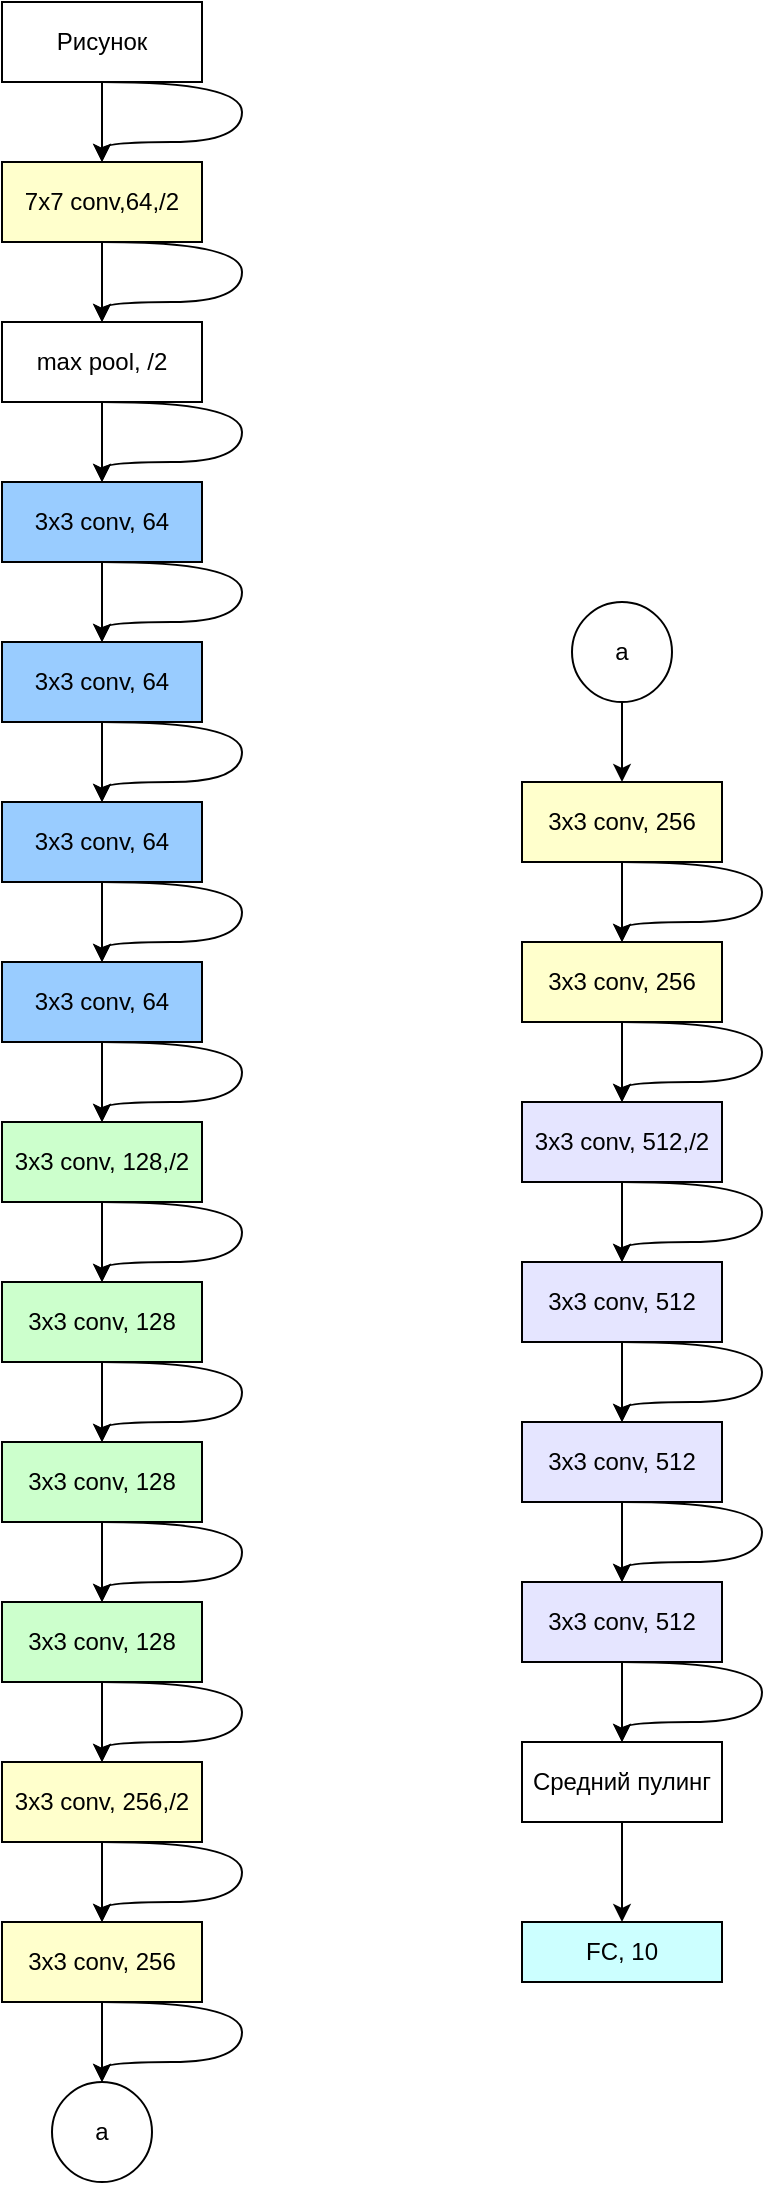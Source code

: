 <mxfile version="24.5.4" type="device" pages="3">
  <diagram name="Diagram" id="m8FLhAIfwvKZeJeV_rK2">
    <mxGraphModel dx="1500" dy="1146" grid="1" gridSize="10" guides="1" tooltips="1" connect="1" arrows="1" fold="1" page="0" pageScale="1" pageWidth="827" pageHeight="1169" math="0" shadow="0">
      <root>
        <mxCell id="0" />
        <mxCell id="1" parent="0" />
        <mxCell id="J-JsFPjW-MlSmSigU-X9-43" style="edgeStyle=orthogonalEdgeStyle;rounded=0;orthogonalLoop=1;jettySize=auto;html=1;exitX=0.5;exitY=1;exitDx=0;exitDy=0;curved=1;" edge="1" parent="1" source="2">
          <mxGeometry relative="1" as="geometry">
            <mxPoint x="140" y="-200" as="targetPoint" />
            <Array as="points">
              <mxPoint x="210" y="-240" />
              <mxPoint x="210" y="-210" />
              <mxPoint x="140" y="-210" />
            </Array>
          </mxGeometry>
        </mxCell>
        <mxCell id="2" value="Рисунок" style="shape=rectangle;whiteSpace=wrap;html=1;" parent="1" vertex="1">
          <mxGeometry x="90" y="-280" width="100" height="40" as="geometry" />
        </mxCell>
        <mxCell id="3" value="7x7 conv,64,/2" style="shape=rectangle;whiteSpace=wrap;html=1;fillColor=#FFFFCC;" parent="1" vertex="1">
          <mxGeometry x="90" y="-200" width="100" height="40" as="geometry" />
        </mxCell>
        <mxCell id="4" value="max pool, /2" style="shape=rectangle;whiteSpace=wrap;html=1;" parent="1" vertex="1">
          <mxGeometry x="90" y="-120" width="100" height="40" as="geometry" />
        </mxCell>
        <mxCell id="5" value="3x3 conv, 64" style="shape=rectangle;whiteSpace=wrap;html=1;fillColor=#99CCFF;" parent="1" vertex="1">
          <mxGeometry x="90" y="-40" width="100" height="40" as="geometry" />
        </mxCell>
        <mxCell id="6" value="3x3 conv, 64" style="shape=rectangle;whiteSpace=wrap;html=1;fillColor=#99CCFF;" parent="1" vertex="1">
          <mxGeometry x="90" y="40" width="100" height="40" as="geometry" />
        </mxCell>
        <mxCell id="7" value="3x3 conv, 64" style="shape=rectangle;whiteSpace=wrap;html=1;fillColor=#99CCFF;" parent="1" vertex="1">
          <mxGeometry x="90" y="120" width="100" height="40" as="geometry" />
        </mxCell>
        <mxCell id="8" value="3x3 conv, 64" style="shape=rectangle;whiteSpace=wrap;html=1;fillColor=#99CCFF;" parent="1" vertex="1">
          <mxGeometry x="90" y="200" width="100" height="40" as="geometry" />
        </mxCell>
        <mxCell id="9" value="3x3 conv, 128,/2" style="shape=rectangle;whiteSpace=wrap;html=1;fillColor=#CCFFCC;" parent="1" vertex="1">
          <mxGeometry x="90" y="280" width="100" height="40" as="geometry" />
        </mxCell>
        <mxCell id="10" value="3x3 conv, 128" style="shape=rectangle;whiteSpace=wrap;html=1;fillColor=#CCFFCC;" parent="1" vertex="1">
          <mxGeometry x="90" y="360" width="100" height="40" as="geometry" />
        </mxCell>
        <mxCell id="11" value="3x3 conv, 128" style="shape=rectangle;whiteSpace=wrap;html=1;fillColor=#CCFFCC;" parent="1" vertex="1">
          <mxGeometry x="90" y="440" width="100" height="40" as="geometry" />
        </mxCell>
        <mxCell id="12" value="3x3 conv, 128" style="shape=rectangle;whiteSpace=wrap;html=1;fillColor=#CCFFCC;" parent="1" vertex="1">
          <mxGeometry x="90" y="520" width="100" height="40" as="geometry" />
        </mxCell>
        <mxCell id="13" value="3x3 conv, 256,/2" style="shape=rectangle;whiteSpace=wrap;html=1;fillColor=#FFFFCC;" parent="1" vertex="1">
          <mxGeometry x="90" y="600" width="100" height="40" as="geometry" />
        </mxCell>
        <mxCell id="J-JsFPjW-MlSmSigU-X9-64" style="edgeStyle=orthogonalEdgeStyle;rounded=0;orthogonalLoop=1;jettySize=auto;html=1;exitX=0.5;exitY=1;exitDx=0;exitDy=0;entryX=0.5;entryY=0;entryDx=0;entryDy=0;" edge="1" parent="1" source="14" target="J-JsFPjW-MlSmSigU-X9-63">
          <mxGeometry relative="1" as="geometry" />
        </mxCell>
        <mxCell id="14" value="3x3 conv, 256" style="shape=rectangle;whiteSpace=wrap;html=1;fillColor=#FFFFCC;" parent="1" vertex="1">
          <mxGeometry x="90" y="680" width="100" height="40" as="geometry" />
        </mxCell>
        <mxCell id="15" value="3x3 conv, 256" style="shape=rectangle;whiteSpace=wrap;html=1;fillColor=#FFFFCC;" parent="1" vertex="1">
          <mxGeometry x="350" y="110" width="100" height="40" as="geometry" />
        </mxCell>
        <mxCell id="16" value="3x3 conv, 256" style="shape=rectangle;whiteSpace=wrap;html=1;fillColor=#FFFFCC;" parent="1" vertex="1">
          <mxGeometry x="350" y="190" width="100" height="40" as="geometry" />
        </mxCell>
        <mxCell id="17" value="3x3 conv, 512,/2" style="shape=rectangle;whiteSpace=wrap;html=1;fillColor=#E5E5FF;" parent="1" vertex="1">
          <mxGeometry x="350" y="270" width="100" height="40" as="geometry" />
        </mxCell>
        <mxCell id="18" value="3x3 conv, 512" style="shape=rectangle;whiteSpace=wrap;html=1;fillColor=#E5E5FF;" parent="1" vertex="1">
          <mxGeometry x="350" y="350" width="100" height="40" as="geometry" />
        </mxCell>
        <mxCell id="19" value="3x3 conv, 512" style="shape=rectangle;whiteSpace=wrap;html=1;fillColor=#E5E5FF;" parent="1" vertex="1">
          <mxGeometry x="350" y="430" width="100" height="40" as="geometry" />
        </mxCell>
        <mxCell id="20" value="3x3 conv, 512" style="shape=rectangle;whiteSpace=wrap;html=1;fillColor=#E5E5FF;" parent="1" vertex="1">
          <mxGeometry x="350" y="510" width="100" height="40" as="geometry" />
        </mxCell>
        <mxCell id="21" value="Средний пулинг" style="shape=rectangle;whiteSpace=wrap;html=1;" parent="1" vertex="1">
          <mxGeometry x="350" y="590" width="100" height="40" as="geometry" />
        </mxCell>
        <mxCell id="22" value="FC, 10" style="shape=rectangle;whiteSpace=wrap;html=1;fillColor=#CCFFFF;" parent="1" vertex="1">
          <mxGeometry x="350" y="680" width="100" height="30" as="geometry" />
        </mxCell>
        <mxCell id="23" parent="1" source="2" target="3" edge="1">
          <mxGeometry relative="1" as="geometry" />
        </mxCell>
        <mxCell id="24" parent="1" source="3" target="4" edge="1">
          <mxGeometry relative="1" as="geometry" />
        </mxCell>
        <mxCell id="25" parent="1" source="4" target="5" edge="1">
          <mxGeometry relative="1" as="geometry" />
        </mxCell>
        <mxCell id="26" parent="1" source="5" target="6" edge="1">
          <mxGeometry relative="1" as="geometry" />
        </mxCell>
        <mxCell id="27" parent="1" source="6" target="7" edge="1">
          <mxGeometry relative="1" as="geometry" />
        </mxCell>
        <mxCell id="28" parent="1" source="7" target="8" edge="1">
          <mxGeometry relative="1" as="geometry" />
        </mxCell>
        <mxCell id="29" parent="1" source="8" target="9" edge="1">
          <mxGeometry relative="1" as="geometry" />
        </mxCell>
        <mxCell id="30" parent="1" source="9" target="10" edge="1">
          <mxGeometry relative="1" as="geometry" />
        </mxCell>
        <mxCell id="31" parent="1" source="10" target="11" edge="1">
          <mxGeometry relative="1" as="geometry" />
        </mxCell>
        <mxCell id="32" parent="1" source="11" target="12" edge="1">
          <mxGeometry relative="1" as="geometry" />
        </mxCell>
        <mxCell id="33" parent="1" source="12" target="13" edge="1">
          <mxGeometry relative="1" as="geometry" />
        </mxCell>
        <mxCell id="34" parent="1" source="13" target="14" edge="1">
          <mxGeometry relative="1" as="geometry" />
        </mxCell>
        <mxCell id="36" parent="1" source="15" target="16" edge="1">
          <mxGeometry relative="1" as="geometry" />
        </mxCell>
        <mxCell id="37" parent="1" source="16" target="17" edge="1">
          <mxGeometry relative="1" as="geometry" />
        </mxCell>
        <mxCell id="38" parent="1" source="17" target="18" edge="1">
          <mxGeometry relative="1" as="geometry" />
        </mxCell>
        <mxCell id="39" parent="1" source="18" target="19" edge="1">
          <mxGeometry relative="1" as="geometry" />
        </mxCell>
        <mxCell id="40" parent="1" source="19" target="20" edge="1">
          <mxGeometry relative="1" as="geometry" />
        </mxCell>
        <mxCell id="41" parent="1" source="20" target="21" edge="1">
          <mxGeometry relative="1" as="geometry" />
        </mxCell>
        <mxCell id="42" parent="1" source="21" target="22" edge="1">
          <mxGeometry relative="1" as="geometry" />
        </mxCell>
        <mxCell id="J-JsFPjW-MlSmSigU-X9-44" style="edgeStyle=orthogonalEdgeStyle;rounded=0;orthogonalLoop=1;jettySize=auto;html=1;exitX=0.5;exitY=1;exitDx=0;exitDy=0;curved=1;" edge="1" parent="1">
          <mxGeometry relative="1" as="geometry">
            <mxPoint x="140" y="-160" as="sourcePoint" />
            <mxPoint x="140" y="-120" as="targetPoint" />
            <Array as="points">
              <mxPoint x="210" y="-160" />
              <mxPoint x="210" y="-130" />
              <mxPoint x="140" y="-130" />
            </Array>
          </mxGeometry>
        </mxCell>
        <mxCell id="J-JsFPjW-MlSmSigU-X9-45" style="edgeStyle=orthogonalEdgeStyle;rounded=0;orthogonalLoop=1;jettySize=auto;html=1;exitX=0.5;exitY=1;exitDx=0;exitDy=0;curved=1;" edge="1" parent="1">
          <mxGeometry relative="1" as="geometry">
            <mxPoint x="140" y="-80" as="sourcePoint" />
            <mxPoint x="140" y="-40" as="targetPoint" />
            <Array as="points">
              <mxPoint x="210" y="-80" />
              <mxPoint x="210" y="-50" />
              <mxPoint x="140" y="-50" />
            </Array>
          </mxGeometry>
        </mxCell>
        <mxCell id="J-JsFPjW-MlSmSigU-X9-46" style="edgeStyle=orthogonalEdgeStyle;rounded=0;orthogonalLoop=1;jettySize=auto;html=1;exitX=0.5;exitY=1;exitDx=0;exitDy=0;curved=1;" edge="1" parent="1">
          <mxGeometry relative="1" as="geometry">
            <mxPoint x="140" as="sourcePoint" />
            <mxPoint x="140" y="40" as="targetPoint" />
            <Array as="points">
              <mxPoint x="210" />
              <mxPoint x="210" y="30" />
              <mxPoint x="140" y="30" />
            </Array>
          </mxGeometry>
        </mxCell>
        <mxCell id="J-JsFPjW-MlSmSigU-X9-47" style="edgeStyle=orthogonalEdgeStyle;rounded=0;orthogonalLoop=1;jettySize=auto;html=1;exitX=0.5;exitY=1;exitDx=0;exitDy=0;curved=1;" edge="1" parent="1">
          <mxGeometry relative="1" as="geometry">
            <mxPoint x="140" y="80" as="sourcePoint" />
            <mxPoint x="140" y="120" as="targetPoint" />
            <Array as="points">
              <mxPoint x="210" y="80" />
              <mxPoint x="210" y="110" />
              <mxPoint x="140" y="110" />
            </Array>
          </mxGeometry>
        </mxCell>
        <mxCell id="J-JsFPjW-MlSmSigU-X9-48" style="edgeStyle=orthogonalEdgeStyle;rounded=0;orthogonalLoop=1;jettySize=auto;html=1;exitX=0.5;exitY=1;exitDx=0;exitDy=0;curved=1;" edge="1" parent="1">
          <mxGeometry relative="1" as="geometry">
            <mxPoint x="140" y="160" as="sourcePoint" />
            <mxPoint x="140" y="200" as="targetPoint" />
            <Array as="points">
              <mxPoint x="210" y="160" />
              <mxPoint x="210" y="190" />
              <mxPoint x="140" y="190" />
            </Array>
          </mxGeometry>
        </mxCell>
        <mxCell id="J-JsFPjW-MlSmSigU-X9-49" style="edgeStyle=orthogonalEdgeStyle;rounded=0;orthogonalLoop=1;jettySize=auto;html=1;exitX=0.5;exitY=1;exitDx=0;exitDy=0;curved=1;" edge="1" parent="1">
          <mxGeometry relative="1" as="geometry">
            <mxPoint x="140" y="240" as="sourcePoint" />
            <mxPoint x="140" y="280" as="targetPoint" />
            <Array as="points">
              <mxPoint x="210" y="240" />
              <mxPoint x="210" y="270" />
              <mxPoint x="140" y="270" />
            </Array>
          </mxGeometry>
        </mxCell>
        <mxCell id="J-JsFPjW-MlSmSigU-X9-50" style="edgeStyle=orthogonalEdgeStyle;rounded=0;orthogonalLoop=1;jettySize=auto;html=1;exitX=0.5;exitY=1;exitDx=0;exitDy=0;curved=1;" edge="1" parent="1">
          <mxGeometry relative="1" as="geometry">
            <mxPoint x="140" y="320" as="sourcePoint" />
            <mxPoint x="140" y="360" as="targetPoint" />
            <Array as="points">
              <mxPoint x="210" y="320" />
              <mxPoint x="210" y="350" />
              <mxPoint x="140" y="350" />
            </Array>
          </mxGeometry>
        </mxCell>
        <mxCell id="J-JsFPjW-MlSmSigU-X9-51" style="edgeStyle=orthogonalEdgeStyle;rounded=0;orthogonalLoop=1;jettySize=auto;html=1;exitX=0.5;exitY=1;exitDx=0;exitDy=0;curved=1;" edge="1" parent="1">
          <mxGeometry relative="1" as="geometry">
            <mxPoint x="140" y="400" as="sourcePoint" />
            <mxPoint x="140" y="440" as="targetPoint" />
            <Array as="points">
              <mxPoint x="210" y="400" />
              <mxPoint x="210" y="430" />
              <mxPoint x="140" y="430" />
            </Array>
          </mxGeometry>
        </mxCell>
        <mxCell id="J-JsFPjW-MlSmSigU-X9-52" style="edgeStyle=orthogonalEdgeStyle;rounded=0;orthogonalLoop=1;jettySize=auto;html=1;exitX=0.5;exitY=1;exitDx=0;exitDy=0;curved=1;" edge="1" parent="1">
          <mxGeometry relative="1" as="geometry">
            <mxPoint x="140" y="480" as="sourcePoint" />
            <mxPoint x="140" y="520" as="targetPoint" />
            <Array as="points">
              <mxPoint x="210" y="480" />
              <mxPoint x="210" y="510" />
              <mxPoint x="140" y="510" />
            </Array>
          </mxGeometry>
        </mxCell>
        <mxCell id="J-JsFPjW-MlSmSigU-X9-53" style="edgeStyle=orthogonalEdgeStyle;rounded=0;orthogonalLoop=1;jettySize=auto;html=1;exitX=0.5;exitY=1;exitDx=0;exitDy=0;curved=1;" edge="1" parent="1">
          <mxGeometry relative="1" as="geometry">
            <mxPoint x="140" y="560" as="sourcePoint" />
            <mxPoint x="140" y="600" as="targetPoint" />
            <Array as="points">
              <mxPoint x="210" y="560" />
              <mxPoint x="210" y="590" />
              <mxPoint x="140" y="590" />
            </Array>
          </mxGeometry>
        </mxCell>
        <mxCell id="J-JsFPjW-MlSmSigU-X9-54" style="edgeStyle=orthogonalEdgeStyle;rounded=0;orthogonalLoop=1;jettySize=auto;html=1;exitX=0.5;exitY=1;exitDx=0;exitDy=0;curved=1;" edge="1" parent="1">
          <mxGeometry relative="1" as="geometry">
            <mxPoint x="140" y="640" as="sourcePoint" />
            <mxPoint x="140" y="680" as="targetPoint" />
            <Array as="points">
              <mxPoint x="210" y="640" />
              <mxPoint x="210" y="670" />
              <mxPoint x="140" y="670" />
            </Array>
          </mxGeometry>
        </mxCell>
        <mxCell id="J-JsFPjW-MlSmSigU-X9-55" style="edgeStyle=orthogonalEdgeStyle;rounded=0;orthogonalLoop=1;jettySize=auto;html=1;exitX=0.5;exitY=1;exitDx=0;exitDy=0;curved=1;" edge="1" parent="1">
          <mxGeometry relative="1" as="geometry">
            <mxPoint x="140" y="720" as="sourcePoint" />
            <mxPoint x="140" y="760" as="targetPoint" />
            <Array as="points">
              <mxPoint x="210" y="720" />
              <mxPoint x="210" y="750" />
              <mxPoint x="140" y="750" />
            </Array>
          </mxGeometry>
        </mxCell>
        <mxCell id="J-JsFPjW-MlSmSigU-X9-56" style="edgeStyle=orthogonalEdgeStyle;rounded=0;orthogonalLoop=1;jettySize=auto;html=1;exitX=0.5;exitY=1;exitDx=0;exitDy=0;curved=1;" edge="1" parent="1">
          <mxGeometry relative="1" as="geometry">
            <mxPoint x="400" y="150" as="sourcePoint" />
            <mxPoint x="400" y="190" as="targetPoint" />
            <Array as="points">
              <mxPoint x="470" y="150" />
              <mxPoint x="470" y="180" />
              <mxPoint x="400" y="180" />
            </Array>
          </mxGeometry>
        </mxCell>
        <mxCell id="J-JsFPjW-MlSmSigU-X9-57" style="edgeStyle=orthogonalEdgeStyle;rounded=0;orthogonalLoop=1;jettySize=auto;html=1;exitX=0.5;exitY=1;exitDx=0;exitDy=0;curved=1;" edge="1" parent="1">
          <mxGeometry relative="1" as="geometry">
            <mxPoint x="400" y="230" as="sourcePoint" />
            <mxPoint x="400" y="270" as="targetPoint" />
            <Array as="points">
              <mxPoint x="470" y="230" />
              <mxPoint x="470" y="260" />
              <mxPoint x="400" y="260" />
            </Array>
          </mxGeometry>
        </mxCell>
        <mxCell id="J-JsFPjW-MlSmSigU-X9-58" style="edgeStyle=orthogonalEdgeStyle;rounded=0;orthogonalLoop=1;jettySize=auto;html=1;exitX=0.5;exitY=1;exitDx=0;exitDy=0;curved=1;" edge="1" parent="1">
          <mxGeometry relative="1" as="geometry">
            <mxPoint x="400" y="310" as="sourcePoint" />
            <mxPoint x="400" y="350" as="targetPoint" />
            <Array as="points">
              <mxPoint x="470" y="310" />
              <mxPoint x="470" y="340" />
              <mxPoint x="400" y="340" />
            </Array>
          </mxGeometry>
        </mxCell>
        <mxCell id="J-JsFPjW-MlSmSigU-X9-59" style="edgeStyle=orthogonalEdgeStyle;rounded=0;orthogonalLoop=1;jettySize=auto;html=1;exitX=0.5;exitY=1;exitDx=0;exitDy=0;curved=1;" edge="1" parent="1">
          <mxGeometry relative="1" as="geometry">
            <mxPoint x="400" y="390" as="sourcePoint" />
            <mxPoint x="400" y="430" as="targetPoint" />
            <Array as="points">
              <mxPoint x="470" y="390" />
              <mxPoint x="470" y="420" />
              <mxPoint x="400" y="420" />
            </Array>
          </mxGeometry>
        </mxCell>
        <mxCell id="J-JsFPjW-MlSmSigU-X9-60" style="edgeStyle=orthogonalEdgeStyle;rounded=0;orthogonalLoop=1;jettySize=auto;html=1;exitX=0.5;exitY=1;exitDx=0;exitDy=0;curved=1;" edge="1" parent="1">
          <mxGeometry relative="1" as="geometry">
            <mxPoint x="400" y="470" as="sourcePoint" />
            <mxPoint x="400" y="510" as="targetPoint" />
            <Array as="points">
              <mxPoint x="470" y="470" />
              <mxPoint x="470" y="500" />
              <mxPoint x="400" y="500" />
            </Array>
          </mxGeometry>
        </mxCell>
        <mxCell id="J-JsFPjW-MlSmSigU-X9-61" style="edgeStyle=orthogonalEdgeStyle;rounded=0;orthogonalLoop=1;jettySize=auto;html=1;exitX=0.5;exitY=1;exitDx=0;exitDy=0;curved=1;" edge="1" parent="1">
          <mxGeometry relative="1" as="geometry">
            <mxPoint x="400" y="550" as="sourcePoint" />
            <mxPoint x="400" y="590" as="targetPoint" />
            <Array as="points">
              <mxPoint x="470" y="550" />
              <mxPoint x="470" y="580" />
              <mxPoint x="400" y="580" />
            </Array>
          </mxGeometry>
        </mxCell>
        <mxCell id="J-JsFPjW-MlSmSigU-X9-63" value="а" style="ellipse;whiteSpace=wrap;html=1;aspect=fixed;" vertex="1" parent="1">
          <mxGeometry x="115" y="760" width="50" height="50" as="geometry" />
        </mxCell>
        <mxCell id="J-JsFPjW-MlSmSigU-X9-66" style="edgeStyle=orthogonalEdgeStyle;rounded=0;orthogonalLoop=1;jettySize=auto;html=1;exitX=0.5;exitY=1;exitDx=0;exitDy=0;entryX=0.5;entryY=0;entryDx=0;entryDy=0;" edge="1" parent="1" source="J-JsFPjW-MlSmSigU-X9-65" target="15">
          <mxGeometry relative="1" as="geometry" />
        </mxCell>
        <mxCell id="J-JsFPjW-MlSmSigU-X9-65" value="а" style="ellipse;whiteSpace=wrap;html=1;aspect=fixed;" vertex="1" parent="1">
          <mxGeometry x="375" y="20" width="50" height="50" as="geometry" />
        </mxCell>
      </root>
    </mxGraphModel>
  </diagram>
  <diagram id="bHB7LaZXOnizVh2eOBYf" name="Página-2">
    <mxGraphModel dx="875" dy="835" grid="1" gridSize="10" guides="1" tooltips="1" connect="1" arrows="1" fold="1" page="0" pageScale="1" pageWidth="827" pageHeight="1169" math="0" shadow="0">
      <root>
        <mxCell id="0" />
        <mxCell id="1" parent="0" />
        <mxCell id="2i8jAGGfS-wxbbcfFyaO-18" value="" style="whiteSpace=wrap;html=1;fillColor=none;dashed=1;" vertex="1" parent="1">
          <mxGeometry x="80" y="-220" width="240" height="420" as="geometry" />
        </mxCell>
        <mxCell id="2i8jAGGfS-wxbbcfFyaO-12" style="edgeStyle=orthogonalEdgeStyle;rounded=0;orthogonalLoop=1;jettySize=auto;html=1;exitX=0.5;exitY=0;exitDx=0;exitDy=0;entryX=0.5;entryY=1;entryDx=0;entryDy=0;" edge="1" parent="1" source="2i8jAGGfS-wxbbcfFyaO-1" target="2i8jAGGfS-wxbbcfFyaO-8">
          <mxGeometry relative="1" as="geometry" />
        </mxCell>
        <mxCell id="2i8jAGGfS-wxbbcfFyaO-1" value="3 x 3 Conv&amp;nbsp;" style="rounded=0;whiteSpace=wrap;html=1;" vertex="1" parent="1">
          <mxGeometry x="120" y="120" width="160" height="40" as="geometry" />
        </mxCell>
        <mxCell id="2i8jAGGfS-wxbbcfFyaO-3" style="edgeStyle=orthogonalEdgeStyle;rounded=0;orthogonalLoop=1;jettySize=auto;html=1;entryX=0.5;entryY=1;entryDx=0;entryDy=0;" edge="1" parent="1" source="2i8jAGGfS-wxbbcfFyaO-2" target="2i8jAGGfS-wxbbcfFyaO-1">
          <mxGeometry relative="1" as="geometry" />
        </mxCell>
        <mxCell id="2i8jAGGfS-wxbbcfFyaO-19" style="edgeStyle=orthogonalEdgeStyle;rounded=0;orthogonalLoop=1;jettySize=auto;html=1;entryX=0.467;entryY=1;entryDx=0;entryDy=0;entryPerimeter=0;" edge="1" parent="1" target="2i8jAGGfS-wxbbcfFyaO-20">
          <mxGeometry relative="1" as="geometry">
            <mxPoint x="440" y="10" as="targetPoint" />
            <mxPoint x="210" y="219" as="sourcePoint" />
            <Array as="points">
              <mxPoint x="200" y="219" />
              <mxPoint x="440" y="220" />
            </Array>
          </mxGeometry>
        </mxCell>
        <mxCell id="2i8jAGGfS-wxbbcfFyaO-2" value="х" style="text;html=1;align=center;verticalAlign=middle;resizable=0;points=[];autosize=1;strokeColor=none;fillColor=none;" vertex="1" parent="1">
          <mxGeometry x="185" y="230" width="30" height="30" as="geometry" />
        </mxCell>
        <mxCell id="2i8jAGGfS-wxbbcfFyaO-4" value="Функция активации" style="rounded=0;whiteSpace=wrap;html=1;" vertex="1" parent="1">
          <mxGeometry x="120" y="-300" width="160" height="40" as="geometry" />
        </mxCell>
        <mxCell id="2i8jAGGfS-wxbbcfFyaO-16" style="edgeStyle=orthogonalEdgeStyle;rounded=0;orthogonalLoop=1;jettySize=auto;html=1;exitX=0.5;exitY=0;exitDx=0;exitDy=0;entryX=0.5;entryY=1;entryDx=0;entryDy=0;" edge="1" parent="1" source="2i8jAGGfS-wxbbcfFyaO-5" target="2i8jAGGfS-wxbbcfFyaO-10">
          <mxGeometry relative="1" as="geometry" />
        </mxCell>
        <mxCell id="2i8jAGGfS-wxbbcfFyaO-5" value="нормализациия пакета" style="rounded=0;whiteSpace=wrap;html=1;" vertex="1" parent="1">
          <mxGeometry x="120" y="-120" width="160" height="40" as="geometry" />
        </mxCell>
        <mxCell id="2i8jAGGfS-wxbbcfFyaO-15" style="edgeStyle=orthogonalEdgeStyle;rounded=0;orthogonalLoop=1;jettySize=auto;html=1;exitX=0.5;exitY=0;exitDx=0;exitDy=0;entryX=0.5;entryY=1;entryDx=0;entryDy=0;" edge="1" parent="1" source="2i8jAGGfS-wxbbcfFyaO-6" target="2i8jAGGfS-wxbbcfFyaO-5">
          <mxGeometry relative="1" as="geometry" />
        </mxCell>
        <mxCell id="2i8jAGGfS-wxbbcfFyaO-6" value="3 x 3 Conv&amp;nbsp;" style="rounded=0;whiteSpace=wrap;html=1;" vertex="1" parent="1">
          <mxGeometry x="120" y="-60" width="160" height="40" as="geometry" />
        </mxCell>
        <mxCell id="2i8jAGGfS-wxbbcfFyaO-14" style="edgeStyle=orthogonalEdgeStyle;rounded=0;orthogonalLoop=1;jettySize=auto;html=1;exitX=0.5;exitY=0;exitDx=0;exitDy=0;entryX=0.5;entryY=1;entryDx=0;entryDy=0;" edge="1" parent="1" source="2i8jAGGfS-wxbbcfFyaO-7" target="2i8jAGGfS-wxbbcfFyaO-6">
          <mxGeometry relative="1" as="geometry" />
        </mxCell>
        <mxCell id="2i8jAGGfS-wxbbcfFyaO-7" value="Функция активации" style="rounded=0;whiteSpace=wrap;html=1;" vertex="1" parent="1">
          <mxGeometry x="120" width="160" height="40" as="geometry" />
        </mxCell>
        <mxCell id="2i8jAGGfS-wxbbcfFyaO-13" style="edgeStyle=orthogonalEdgeStyle;rounded=0;orthogonalLoop=1;jettySize=auto;html=1;exitX=0.5;exitY=0;exitDx=0;exitDy=0;entryX=0.5;entryY=1;entryDx=0;entryDy=0;" edge="1" parent="1" source="2i8jAGGfS-wxbbcfFyaO-8" target="2i8jAGGfS-wxbbcfFyaO-7">
          <mxGeometry relative="1" as="geometry" />
        </mxCell>
        <mxCell id="2i8jAGGfS-wxbbcfFyaO-8" value="нормализациия пакета" style="rounded=0;whiteSpace=wrap;html=1;" vertex="1" parent="1">
          <mxGeometry x="120" y="60" width="160" height="40" as="geometry" />
        </mxCell>
        <mxCell id="2i8jAGGfS-wxbbcfFyaO-17" style="edgeStyle=orthogonalEdgeStyle;rounded=0;orthogonalLoop=1;jettySize=auto;html=1;exitX=0.5;exitY=0;exitDx=0;exitDy=0;entryX=0.5;entryY=1;entryDx=0;entryDy=0;" edge="1" parent="1" source="2i8jAGGfS-wxbbcfFyaO-10" target="2i8jAGGfS-wxbbcfFyaO-4">
          <mxGeometry relative="1" as="geometry" />
        </mxCell>
        <mxCell id="2i8jAGGfS-wxbbcfFyaO-10" value="+" style="ellipse;whiteSpace=wrap;html=1;aspect=fixed;" vertex="1" parent="1">
          <mxGeometry x="180" y="-200" width="40" height="40" as="geometry" />
        </mxCell>
        <mxCell id="2i8jAGGfS-wxbbcfFyaO-21" style="edgeStyle=orthogonalEdgeStyle;rounded=0;orthogonalLoop=1;jettySize=auto;html=1;" edge="1" parent="1" source="2i8jAGGfS-wxbbcfFyaO-20">
          <mxGeometry relative="1" as="geometry">
            <mxPoint x="220" y="-180" as="targetPoint" />
            <Array as="points">
              <mxPoint x="430" y="-180" />
            </Array>
          </mxGeometry>
        </mxCell>
        <mxCell id="2i8jAGGfS-wxbbcfFyaO-20" value="1 х 1&amp;nbsp;" style="rounded=0;whiteSpace=wrap;html=1;" vertex="1" parent="1">
          <mxGeometry x="360" y="-40" width="150" height="40" as="geometry" />
        </mxCell>
      </root>
    </mxGraphModel>
  </diagram>
  <diagram id="dAOyXEYPLm9bit5NhFzf" name="Página-3">
    <mxGraphModel dx="1050" dy="522" grid="1" gridSize="10" guides="1" tooltips="1" connect="1" arrows="1" fold="1" page="0" pageScale="1" pageWidth="827" pageHeight="1169" math="0" shadow="0">
      <root>
        <mxCell id="0" />
        <mxCell id="1" parent="0" />
      </root>
    </mxGraphModel>
  </diagram>
</mxfile>
